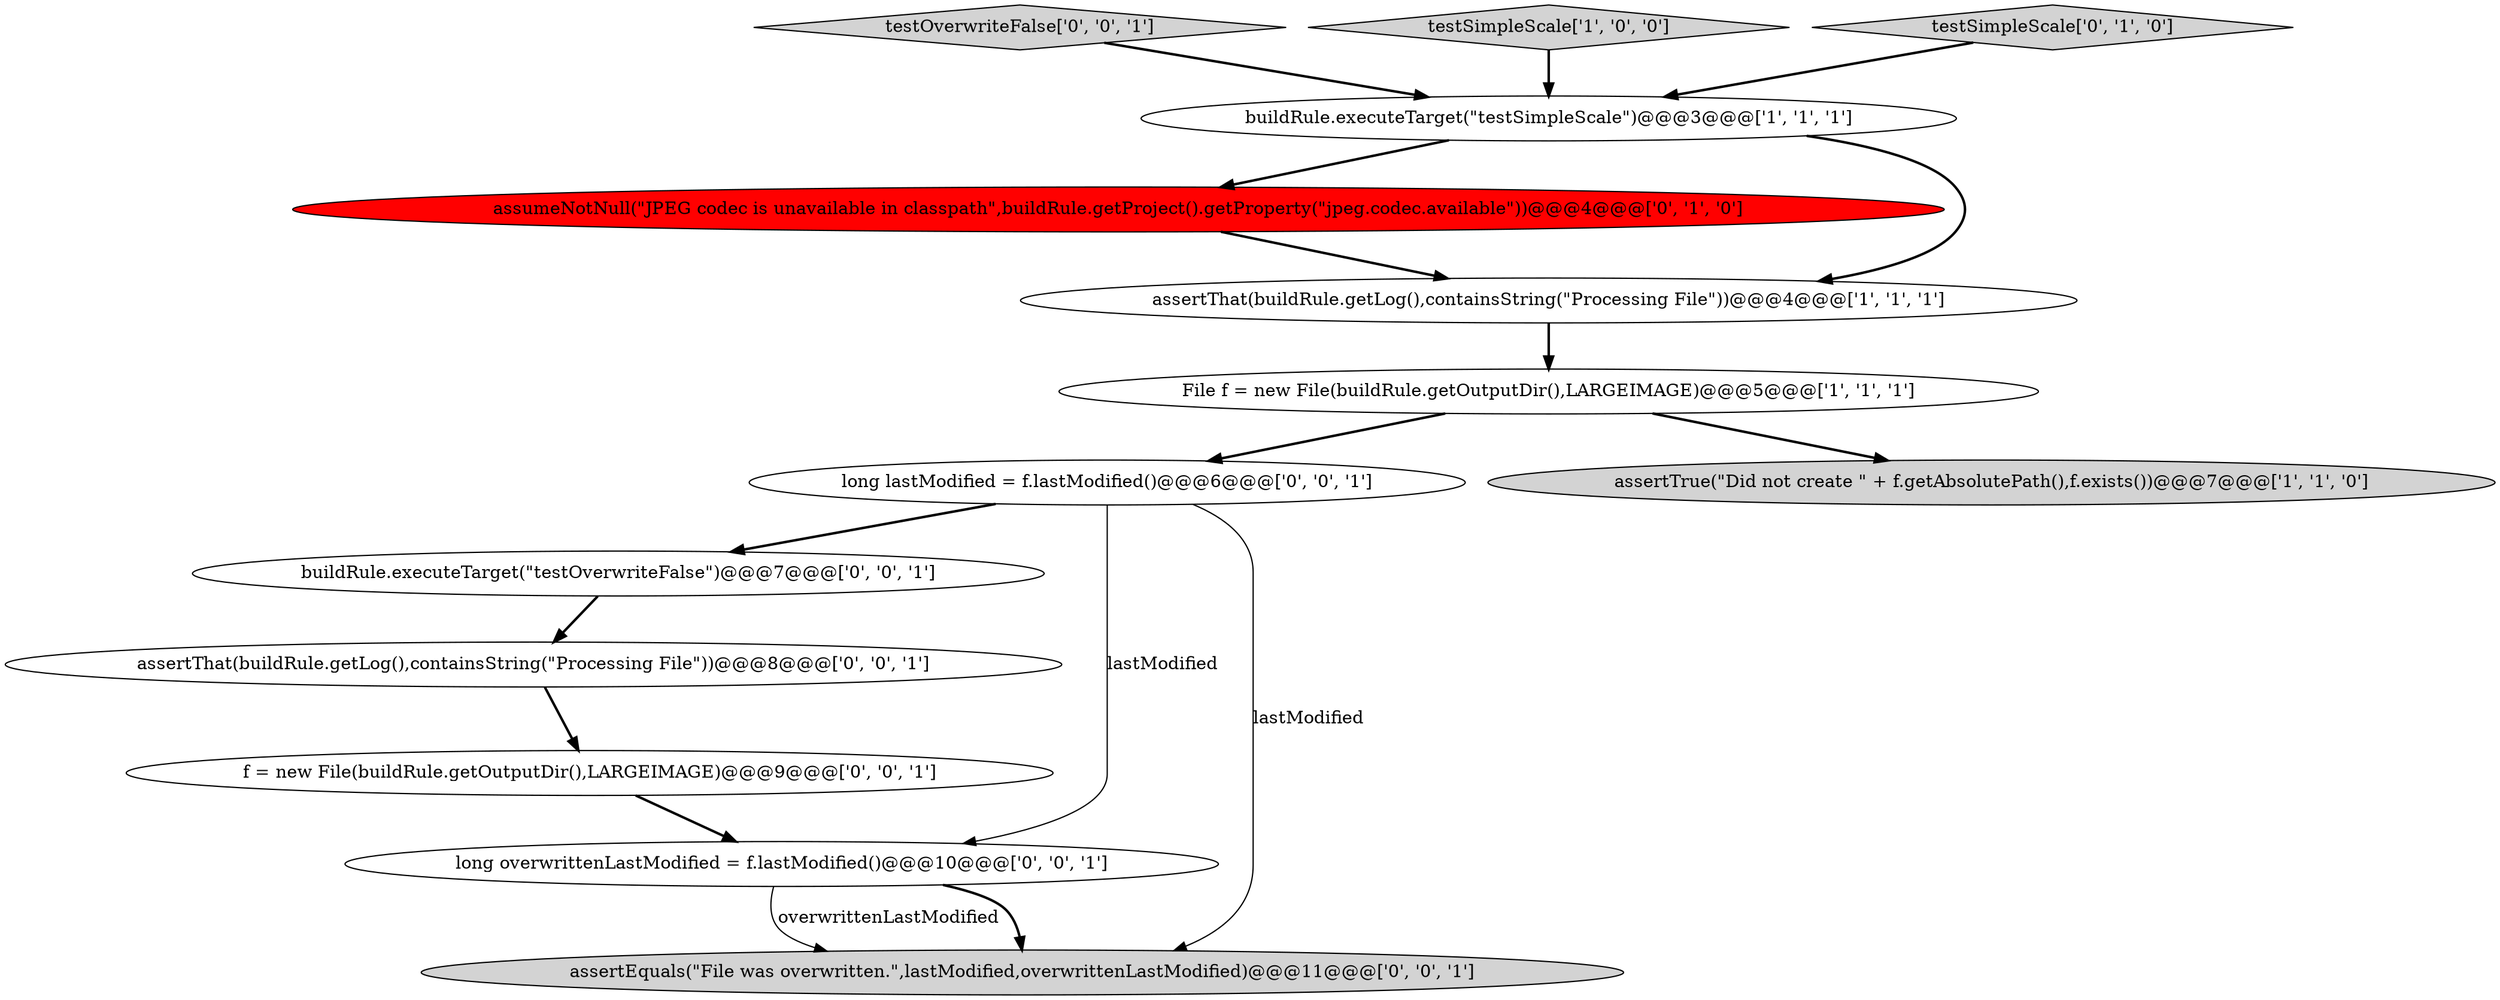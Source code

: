 digraph {
11 [style = filled, label = "f = new File(buildRule.getOutputDir(),LARGEIMAGE)@@@9@@@['0', '0', '1']", fillcolor = white, shape = ellipse image = "AAA0AAABBB3BBB"];
7 [style = filled, label = "buildRule.executeTarget(\"testOverwriteFalse\")@@@7@@@['0', '0', '1']", fillcolor = white, shape = ellipse image = "AAA0AAABBB3BBB"];
2 [style = filled, label = "buildRule.executeTarget(\"testSimpleScale\")@@@3@@@['1', '1', '1']", fillcolor = white, shape = ellipse image = "AAA0AAABBB1BBB"];
10 [style = filled, label = "assertEquals(\"File was overwritten.\",lastModified,overwrittenLastModified)@@@11@@@['0', '0', '1']", fillcolor = lightgray, shape = ellipse image = "AAA0AAABBB3BBB"];
13 [style = filled, label = "testOverwriteFalse['0', '0', '1']", fillcolor = lightgray, shape = diamond image = "AAA0AAABBB3BBB"];
12 [style = filled, label = "assertThat(buildRule.getLog(),containsString(\"Processing File\"))@@@8@@@['0', '0', '1']", fillcolor = white, shape = ellipse image = "AAA0AAABBB3BBB"];
8 [style = filled, label = "long overwrittenLastModified = f.lastModified()@@@10@@@['0', '0', '1']", fillcolor = white, shape = ellipse image = "AAA0AAABBB3BBB"];
5 [style = filled, label = "assumeNotNull(\"JPEG codec is unavailable in classpath\",buildRule.getProject().getProperty(\"jpeg.codec.available\"))@@@4@@@['0', '1', '0']", fillcolor = red, shape = ellipse image = "AAA1AAABBB2BBB"];
1 [style = filled, label = "testSimpleScale['1', '0', '0']", fillcolor = lightgray, shape = diamond image = "AAA0AAABBB1BBB"];
0 [style = filled, label = "File f = new File(buildRule.getOutputDir(),LARGEIMAGE)@@@5@@@['1', '1', '1']", fillcolor = white, shape = ellipse image = "AAA0AAABBB1BBB"];
6 [style = filled, label = "testSimpleScale['0', '1', '0']", fillcolor = lightgray, shape = diamond image = "AAA0AAABBB2BBB"];
9 [style = filled, label = "long lastModified = f.lastModified()@@@6@@@['0', '0', '1']", fillcolor = white, shape = ellipse image = "AAA0AAABBB3BBB"];
4 [style = filled, label = "assertTrue(\"Did not create \" + f.getAbsolutePath(),f.exists())@@@7@@@['1', '1', '0']", fillcolor = lightgray, shape = ellipse image = "AAA0AAABBB1BBB"];
3 [style = filled, label = "assertThat(buildRule.getLog(),containsString(\"Processing File\"))@@@4@@@['1', '1', '1']", fillcolor = white, shape = ellipse image = "AAA0AAABBB1BBB"];
5->3 [style = bold, label=""];
11->8 [style = bold, label=""];
8->10 [style = bold, label=""];
8->10 [style = solid, label="overwrittenLastModified"];
1->2 [style = bold, label=""];
0->9 [style = bold, label=""];
12->11 [style = bold, label=""];
9->8 [style = solid, label="lastModified"];
9->7 [style = bold, label=""];
0->4 [style = bold, label=""];
7->12 [style = bold, label=""];
3->0 [style = bold, label=""];
2->3 [style = bold, label=""];
9->10 [style = solid, label="lastModified"];
2->5 [style = bold, label=""];
13->2 [style = bold, label=""];
6->2 [style = bold, label=""];
}

